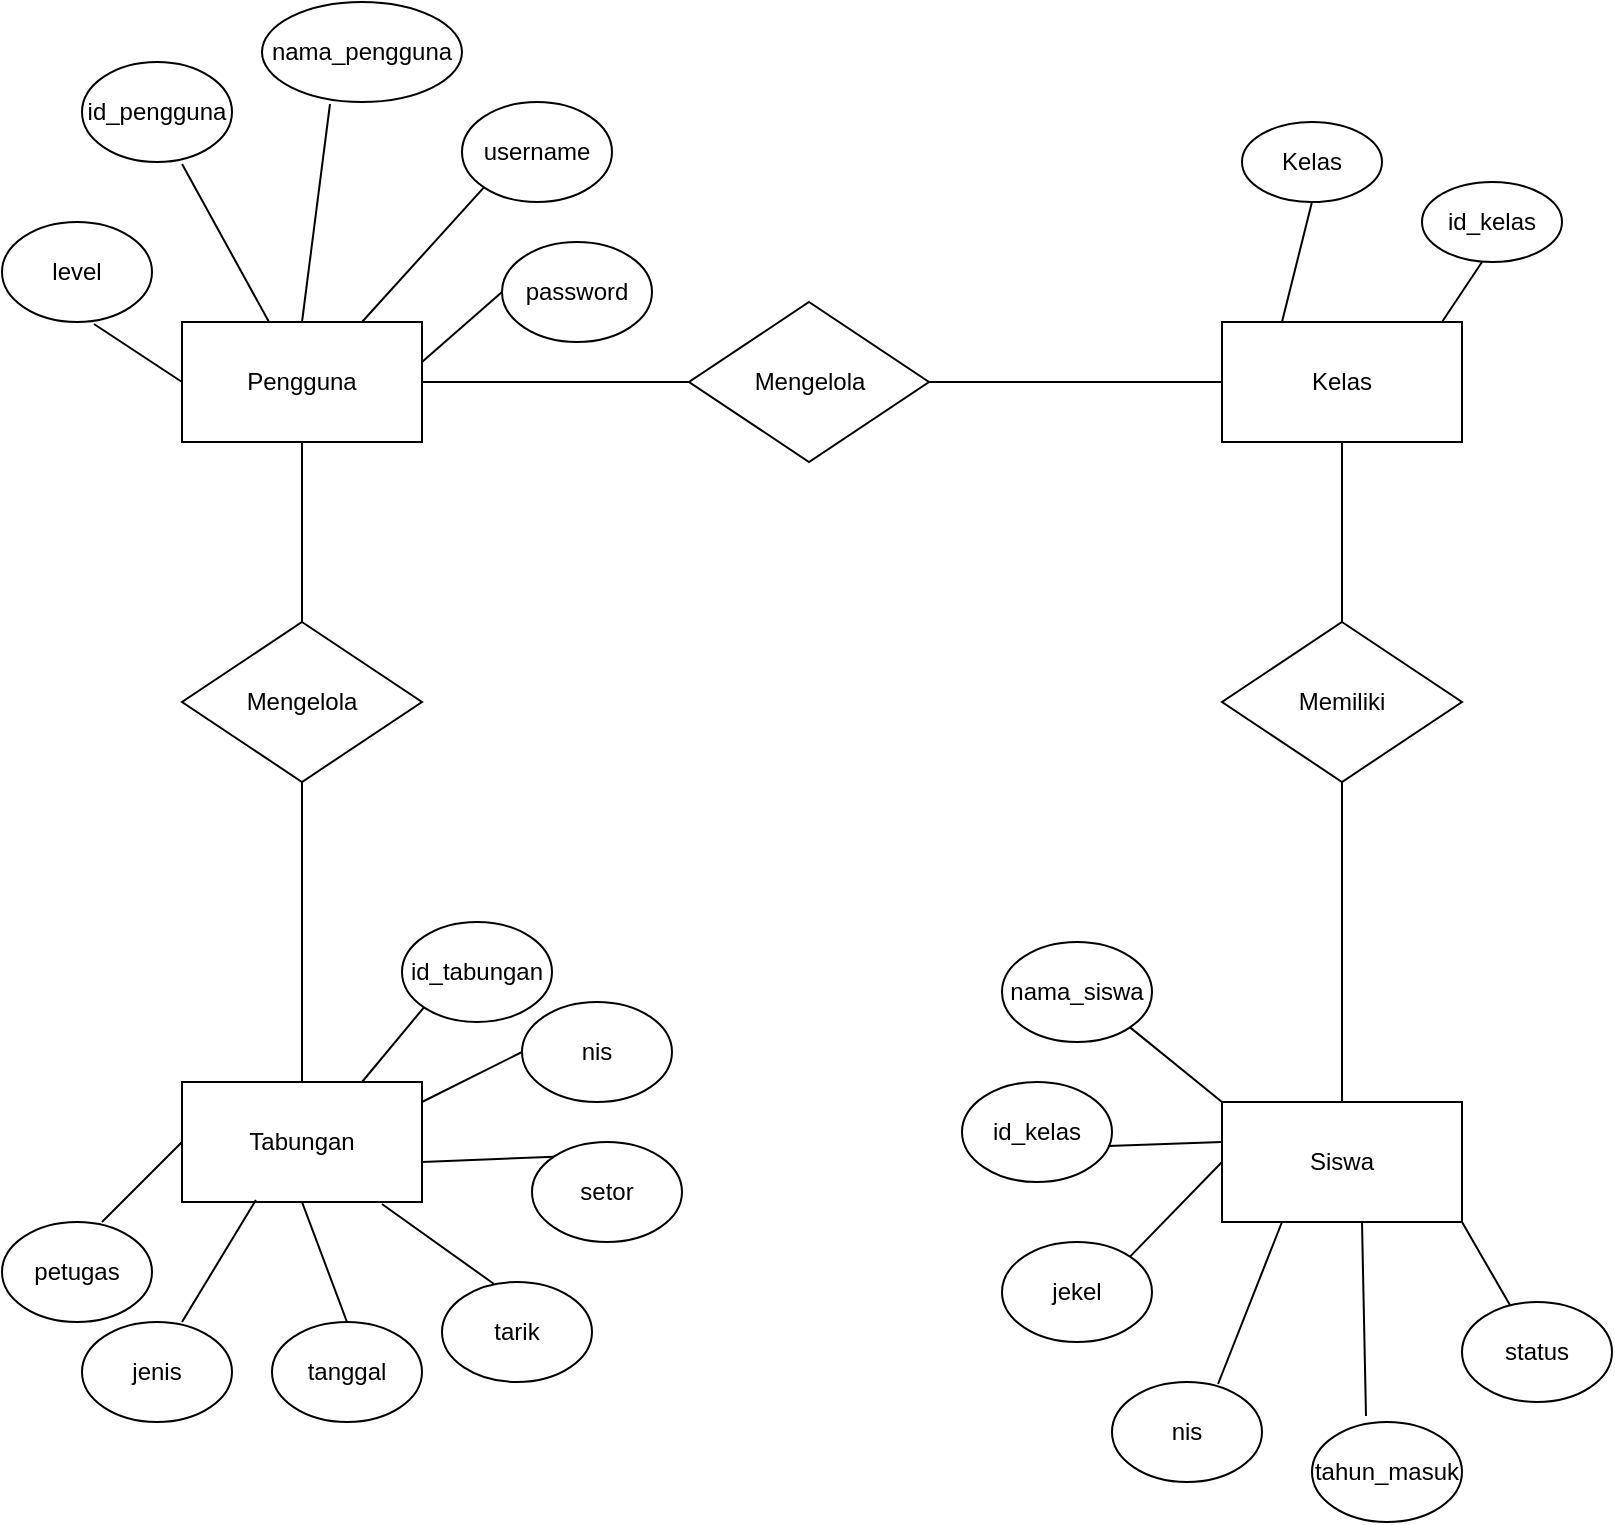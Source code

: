 <mxfile version="21.3.8" type="github">
  <diagram name="Halaman-1" id="HOvxHdizdLHg_QSn6qhK">
    <mxGraphModel dx="1114" dy="567" grid="1" gridSize="10" guides="1" tooltips="1" connect="1" arrows="1" fold="1" page="1" pageScale="1" pageWidth="827" pageHeight="1169" math="0" shadow="0">
      <root>
        <mxCell id="0" />
        <mxCell id="1" parent="0" />
        <mxCell id="ZYycfievlLOPaYGQ_O7F-1" value="Kelas" style="rounded=0;whiteSpace=wrap;html=1;" vertex="1" parent="1">
          <mxGeometry x="620" y="370" width="120" height="60" as="geometry" />
        </mxCell>
        <mxCell id="ZYycfievlLOPaYGQ_O7F-2" value="Siswa" style="rounded=0;whiteSpace=wrap;html=1;" vertex="1" parent="1">
          <mxGeometry x="620" y="760" width="120" height="60" as="geometry" />
        </mxCell>
        <mxCell id="ZYycfievlLOPaYGQ_O7F-3" value="Memiliki" style="rhombus;whiteSpace=wrap;html=1;" vertex="1" parent="1">
          <mxGeometry x="620" y="520" width="120" height="80" as="geometry" />
        </mxCell>
        <mxCell id="ZYycfievlLOPaYGQ_O7F-4" value="Pengguna" style="rounded=0;whiteSpace=wrap;html=1;" vertex="1" parent="1">
          <mxGeometry x="100" y="370" width="120" height="60" as="geometry" />
        </mxCell>
        <mxCell id="ZYycfievlLOPaYGQ_O7F-5" value="Mengelola" style="rhombus;whiteSpace=wrap;html=1;" vertex="1" parent="1">
          <mxGeometry x="353.5" y="360" width="120" height="80" as="geometry" />
        </mxCell>
        <mxCell id="ZYycfievlLOPaYGQ_O7F-6" value="Tabungan" style="rounded=0;whiteSpace=wrap;html=1;" vertex="1" parent="1">
          <mxGeometry x="100" y="750" width="120" height="60" as="geometry" />
        </mxCell>
        <mxCell id="ZYycfievlLOPaYGQ_O7F-7" value="Mengelola" style="rhombus;whiteSpace=wrap;html=1;" vertex="1" parent="1">
          <mxGeometry x="100" y="520" width="120" height="80" as="geometry" />
        </mxCell>
        <mxCell id="ZYycfievlLOPaYGQ_O7F-8" value="" style="endArrow=none;html=1;rounded=0;exitX=1;exitY=0.5;exitDx=0;exitDy=0;entryX=0;entryY=0.5;entryDx=0;entryDy=0;" edge="1" parent="1" source="ZYycfievlLOPaYGQ_O7F-5" target="ZYycfievlLOPaYGQ_O7F-1">
          <mxGeometry width="50" height="50" relative="1" as="geometry">
            <mxPoint x="474" y="390" as="sourcePoint" />
            <mxPoint x="550" y="420" as="targetPoint" />
          </mxGeometry>
        </mxCell>
        <mxCell id="ZYycfievlLOPaYGQ_O7F-9" value="" style="endArrow=none;html=1;rounded=0;entryX=0;entryY=0.5;entryDx=0;entryDy=0;exitX=1;exitY=0.5;exitDx=0;exitDy=0;" edge="1" parent="1" source="ZYycfievlLOPaYGQ_O7F-4" target="ZYycfievlLOPaYGQ_O7F-5">
          <mxGeometry width="50" height="50" relative="1" as="geometry">
            <mxPoint x="250" y="400" as="sourcePoint" />
            <mxPoint x="300" y="350" as="targetPoint" />
          </mxGeometry>
        </mxCell>
        <mxCell id="ZYycfievlLOPaYGQ_O7F-10" value="" style="endArrow=none;html=1;rounded=0;entryX=0.5;entryY=1;entryDx=0;entryDy=0;" edge="1" parent="1" target="ZYycfievlLOPaYGQ_O7F-4">
          <mxGeometry width="50" height="50" relative="1" as="geometry">
            <mxPoint x="160" y="520" as="sourcePoint" />
            <mxPoint x="210" y="470" as="targetPoint" />
          </mxGeometry>
        </mxCell>
        <mxCell id="ZYycfievlLOPaYGQ_O7F-11" value="" style="endArrow=none;html=1;rounded=0;entryX=0.5;entryY=1;entryDx=0;entryDy=0;" edge="1" parent="1" target="ZYycfievlLOPaYGQ_O7F-7">
          <mxGeometry width="50" height="50" relative="1" as="geometry">
            <mxPoint x="160" y="750" as="sourcePoint" />
            <mxPoint x="210" y="700" as="targetPoint" />
          </mxGeometry>
        </mxCell>
        <mxCell id="ZYycfievlLOPaYGQ_O7F-12" value="" style="endArrow=none;html=1;rounded=0;exitX=0.5;exitY=0;exitDx=0;exitDy=0;" edge="1" parent="1" source="ZYycfievlLOPaYGQ_O7F-3">
          <mxGeometry width="50" height="50" relative="1" as="geometry">
            <mxPoint x="630" y="480" as="sourcePoint" />
            <mxPoint x="680" y="430" as="targetPoint" />
          </mxGeometry>
        </mxCell>
        <mxCell id="ZYycfievlLOPaYGQ_O7F-13" value="" style="endArrow=none;html=1;rounded=0;entryX=0.5;entryY=1;entryDx=0;entryDy=0;" edge="1" parent="1" target="ZYycfievlLOPaYGQ_O7F-3">
          <mxGeometry width="50" height="50" relative="1" as="geometry">
            <mxPoint x="680" y="760" as="sourcePoint" />
            <mxPoint x="730" y="710" as="targetPoint" />
          </mxGeometry>
        </mxCell>
        <mxCell id="ZYycfievlLOPaYGQ_O7F-14" value="Kelas" style="ellipse;whiteSpace=wrap;html=1;" vertex="1" parent="1">
          <mxGeometry x="630" y="270" width="70" height="40" as="geometry" />
        </mxCell>
        <mxCell id="ZYycfievlLOPaYGQ_O7F-15" value="id_kelas" style="ellipse;whiteSpace=wrap;html=1;" vertex="1" parent="1">
          <mxGeometry x="720" y="300" width="70" height="40" as="geometry" />
        </mxCell>
        <mxCell id="ZYycfievlLOPaYGQ_O7F-16" value="nama_siswa" style="ellipse;whiteSpace=wrap;html=1;" vertex="1" parent="1">
          <mxGeometry x="510" y="680" width="75" height="50" as="geometry" />
        </mxCell>
        <mxCell id="ZYycfievlLOPaYGQ_O7F-17" value="id_kelas" style="ellipse;whiteSpace=wrap;html=1;" vertex="1" parent="1">
          <mxGeometry x="490" y="750" width="75" height="50" as="geometry" />
        </mxCell>
        <mxCell id="ZYycfievlLOPaYGQ_O7F-18" value="jekel" style="ellipse;whiteSpace=wrap;html=1;" vertex="1" parent="1">
          <mxGeometry x="510" y="830" width="75" height="50" as="geometry" />
        </mxCell>
        <mxCell id="ZYycfievlLOPaYGQ_O7F-19" value="nis" style="ellipse;whiteSpace=wrap;html=1;" vertex="1" parent="1">
          <mxGeometry x="565" y="900" width="75" height="50" as="geometry" />
        </mxCell>
        <mxCell id="ZYycfievlLOPaYGQ_O7F-20" value="tahun_masuk" style="ellipse;whiteSpace=wrap;html=1;" vertex="1" parent="1">
          <mxGeometry x="665" y="920" width="75" height="50" as="geometry" />
        </mxCell>
        <mxCell id="ZYycfievlLOPaYGQ_O7F-21" value="status" style="ellipse;whiteSpace=wrap;html=1;" vertex="1" parent="1">
          <mxGeometry x="740" y="860" width="75" height="50" as="geometry" />
        </mxCell>
        <mxCell id="ZYycfievlLOPaYGQ_O7F-22" value="password" style="ellipse;whiteSpace=wrap;html=1;" vertex="1" parent="1">
          <mxGeometry x="260" y="330" width="75" height="50" as="geometry" />
        </mxCell>
        <mxCell id="ZYycfievlLOPaYGQ_O7F-23" value="username" style="ellipse;whiteSpace=wrap;html=1;" vertex="1" parent="1">
          <mxGeometry x="240" y="260" width="75" height="50" as="geometry" />
        </mxCell>
        <mxCell id="ZYycfievlLOPaYGQ_O7F-24" value="nama_pengguna" style="ellipse;whiteSpace=wrap;html=1;" vertex="1" parent="1">
          <mxGeometry x="140" y="210" width="100" height="50" as="geometry" />
        </mxCell>
        <mxCell id="ZYycfievlLOPaYGQ_O7F-25" value="id_pengguna" style="ellipse;whiteSpace=wrap;html=1;" vertex="1" parent="1">
          <mxGeometry x="50" y="240" width="75" height="50" as="geometry" />
        </mxCell>
        <mxCell id="ZYycfievlLOPaYGQ_O7F-26" value="level" style="ellipse;whiteSpace=wrap;html=1;" vertex="1" parent="1">
          <mxGeometry x="10" y="320" width="75" height="50" as="geometry" />
        </mxCell>
        <mxCell id="ZYycfievlLOPaYGQ_O7F-28" value="id_tabungan" style="ellipse;whiteSpace=wrap;html=1;" vertex="1" parent="1">
          <mxGeometry x="210" y="670" width="75" height="50" as="geometry" />
        </mxCell>
        <mxCell id="ZYycfievlLOPaYGQ_O7F-29" value="nis" style="ellipse;whiteSpace=wrap;html=1;" vertex="1" parent="1">
          <mxGeometry x="270" y="710" width="75" height="50" as="geometry" />
        </mxCell>
        <mxCell id="ZYycfievlLOPaYGQ_O7F-30" value="setor" style="ellipse;whiteSpace=wrap;html=1;" vertex="1" parent="1">
          <mxGeometry x="275" y="780" width="75" height="50" as="geometry" />
        </mxCell>
        <mxCell id="ZYycfievlLOPaYGQ_O7F-31" value="tarik" style="ellipse;whiteSpace=wrap;html=1;" vertex="1" parent="1">
          <mxGeometry x="230" y="850" width="75" height="50" as="geometry" />
        </mxCell>
        <mxCell id="ZYycfievlLOPaYGQ_O7F-32" value="tanggal" style="ellipse;whiteSpace=wrap;html=1;" vertex="1" parent="1">
          <mxGeometry x="145" y="870" width="75" height="50" as="geometry" />
        </mxCell>
        <mxCell id="ZYycfievlLOPaYGQ_O7F-33" value="jenis" style="ellipse;whiteSpace=wrap;html=1;" vertex="1" parent="1">
          <mxGeometry x="50" y="870" width="75" height="50" as="geometry" />
        </mxCell>
        <mxCell id="ZYycfievlLOPaYGQ_O7F-34" value="petugas" style="ellipse;whiteSpace=wrap;html=1;" vertex="1" parent="1">
          <mxGeometry x="10" y="820" width="75" height="50" as="geometry" />
        </mxCell>
        <mxCell id="ZYycfievlLOPaYGQ_O7F-35" value="" style="endArrow=none;html=1;rounded=0;exitX=0.25;exitY=0;exitDx=0;exitDy=0;" edge="1" parent="1" source="ZYycfievlLOPaYGQ_O7F-1">
          <mxGeometry width="50" height="50" relative="1" as="geometry">
            <mxPoint x="615" y="360" as="sourcePoint" />
            <mxPoint x="665" y="310" as="targetPoint" />
          </mxGeometry>
        </mxCell>
        <mxCell id="ZYycfievlLOPaYGQ_O7F-36" value="" style="endArrow=none;html=1;rounded=0;" edge="1" parent="1">
          <mxGeometry width="50" height="50" relative="1" as="geometry">
            <mxPoint x="730" y="370" as="sourcePoint" />
            <mxPoint x="750" y="340" as="targetPoint" />
          </mxGeometry>
        </mxCell>
        <mxCell id="ZYycfievlLOPaYGQ_O7F-37" value="" style="endArrow=none;html=1;rounded=0;entryX=0;entryY=0.5;entryDx=0;entryDy=0;" edge="1" parent="1" target="ZYycfievlLOPaYGQ_O7F-22">
          <mxGeometry width="50" height="50" relative="1" as="geometry">
            <mxPoint x="220" y="390" as="sourcePoint" />
            <mxPoint x="270" y="340" as="targetPoint" />
          </mxGeometry>
        </mxCell>
        <mxCell id="ZYycfievlLOPaYGQ_O7F-38" value="" style="endArrow=none;html=1;rounded=0;entryX=0;entryY=1;entryDx=0;entryDy=0;" edge="1" parent="1" target="ZYycfievlLOPaYGQ_O7F-23">
          <mxGeometry width="50" height="50" relative="1" as="geometry">
            <mxPoint x="190" y="370" as="sourcePoint" />
            <mxPoint x="240" y="320" as="targetPoint" />
          </mxGeometry>
        </mxCell>
        <mxCell id="ZYycfievlLOPaYGQ_O7F-39" value="" style="endArrow=none;html=1;rounded=0;entryX=0.34;entryY=1.02;entryDx=0;entryDy=0;entryPerimeter=0;" edge="1" parent="1" target="ZYycfievlLOPaYGQ_O7F-24">
          <mxGeometry width="50" height="50" relative="1" as="geometry">
            <mxPoint x="160" y="370" as="sourcePoint" />
            <mxPoint x="210" y="320" as="targetPoint" />
          </mxGeometry>
        </mxCell>
        <mxCell id="ZYycfievlLOPaYGQ_O7F-40" value="" style="endArrow=none;html=1;rounded=0;entryX=0.667;entryY=1.02;entryDx=0;entryDy=0;entryPerimeter=0;" edge="1" parent="1" source="ZYycfievlLOPaYGQ_O7F-4" target="ZYycfievlLOPaYGQ_O7F-25">
          <mxGeometry width="50" height="50" relative="1" as="geometry">
            <mxPoint x="125" y="370" as="sourcePoint" />
            <mxPoint x="175" y="320" as="targetPoint" />
          </mxGeometry>
        </mxCell>
        <mxCell id="ZYycfievlLOPaYGQ_O7F-41" value="" style="endArrow=none;html=1;rounded=0;exitX=0.613;exitY=1.02;exitDx=0;exitDy=0;exitPerimeter=0;" edge="1" parent="1" source="ZYycfievlLOPaYGQ_O7F-26">
          <mxGeometry width="50" height="50" relative="1" as="geometry">
            <mxPoint x="50" y="450" as="sourcePoint" />
            <mxPoint x="100" y="400" as="targetPoint" />
          </mxGeometry>
        </mxCell>
        <mxCell id="ZYycfievlLOPaYGQ_O7F-42" value="" style="endArrow=none;html=1;rounded=0;exitX=1;exitY=1;exitDx=0;exitDy=0;" edge="1" parent="1" source="ZYycfievlLOPaYGQ_O7F-16">
          <mxGeometry width="50" height="50" relative="1" as="geometry">
            <mxPoint x="570" y="810" as="sourcePoint" />
            <mxPoint x="620" y="760" as="targetPoint" />
          </mxGeometry>
        </mxCell>
        <mxCell id="ZYycfievlLOPaYGQ_O7F-43" value="" style="endArrow=none;html=1;rounded=0;exitX=0.973;exitY=0.64;exitDx=0;exitDy=0;exitPerimeter=0;" edge="1" parent="1" source="ZYycfievlLOPaYGQ_O7F-17">
          <mxGeometry width="50" height="50" relative="1" as="geometry">
            <mxPoint x="570" y="830" as="sourcePoint" />
            <mxPoint x="620" y="780" as="targetPoint" />
          </mxGeometry>
        </mxCell>
        <mxCell id="ZYycfievlLOPaYGQ_O7F-44" value="" style="endArrow=none;html=1;rounded=0;exitX=1;exitY=0;exitDx=0;exitDy=0;" edge="1" parent="1" source="ZYycfievlLOPaYGQ_O7F-18">
          <mxGeometry width="50" height="50" relative="1" as="geometry">
            <mxPoint x="570" y="840" as="sourcePoint" />
            <mxPoint x="620" y="790" as="targetPoint" />
          </mxGeometry>
        </mxCell>
        <mxCell id="ZYycfievlLOPaYGQ_O7F-45" value="" style="endArrow=none;html=1;rounded=0;exitX=0.707;exitY=0.02;exitDx=0;exitDy=0;exitPerimeter=0;" edge="1" parent="1" source="ZYycfievlLOPaYGQ_O7F-19">
          <mxGeometry width="50" height="50" relative="1" as="geometry">
            <mxPoint x="600" y="870" as="sourcePoint" />
            <mxPoint x="650" y="820" as="targetPoint" />
          </mxGeometry>
        </mxCell>
        <mxCell id="ZYycfievlLOPaYGQ_O7F-46" value="" style="endArrow=none;html=1;rounded=0;exitX=0.36;exitY=-0.06;exitDx=0;exitDy=0;exitPerimeter=0;" edge="1" parent="1" source="ZYycfievlLOPaYGQ_O7F-20">
          <mxGeometry width="50" height="50" relative="1" as="geometry">
            <mxPoint x="640" y="870" as="sourcePoint" />
            <mxPoint x="690" y="820" as="targetPoint" />
          </mxGeometry>
        </mxCell>
        <mxCell id="ZYycfievlLOPaYGQ_O7F-47" value="" style="endArrow=none;html=1;rounded=0;" edge="1" parent="1" source="ZYycfievlLOPaYGQ_O7F-21">
          <mxGeometry width="50" height="50" relative="1" as="geometry">
            <mxPoint x="690" y="870" as="sourcePoint" />
            <mxPoint x="740" y="820" as="targetPoint" />
          </mxGeometry>
        </mxCell>
        <mxCell id="ZYycfievlLOPaYGQ_O7F-48" value="" style="endArrow=none;html=1;rounded=0;entryX=0;entryY=1;entryDx=0;entryDy=0;" edge="1" parent="1" target="ZYycfievlLOPaYGQ_O7F-28">
          <mxGeometry width="50" height="50" relative="1" as="geometry">
            <mxPoint x="190" y="750" as="sourcePoint" />
            <mxPoint x="240" y="700" as="targetPoint" />
          </mxGeometry>
        </mxCell>
        <mxCell id="ZYycfievlLOPaYGQ_O7F-49" value="" style="endArrow=none;html=1;rounded=0;entryX=0;entryY=0.5;entryDx=0;entryDy=0;" edge="1" parent="1" target="ZYycfievlLOPaYGQ_O7F-29">
          <mxGeometry width="50" height="50" relative="1" as="geometry">
            <mxPoint x="220" y="760" as="sourcePoint" />
            <mxPoint x="270" y="710" as="targetPoint" />
          </mxGeometry>
        </mxCell>
        <mxCell id="ZYycfievlLOPaYGQ_O7F-50" value="" style="endArrow=none;html=1;rounded=0;entryX=0;entryY=0;entryDx=0;entryDy=0;" edge="1" parent="1" target="ZYycfievlLOPaYGQ_O7F-30">
          <mxGeometry width="50" height="50" relative="1" as="geometry">
            <mxPoint x="220" y="790" as="sourcePoint" />
            <mxPoint x="270" y="740" as="targetPoint" />
          </mxGeometry>
        </mxCell>
        <mxCell id="ZYycfievlLOPaYGQ_O7F-51" value="" style="endArrow=none;html=1;rounded=0;entryX=0.347;entryY=0.02;entryDx=0;entryDy=0;entryPerimeter=0;exitX=0.833;exitY=1.017;exitDx=0;exitDy=0;exitPerimeter=0;" edge="1" parent="1" source="ZYycfievlLOPaYGQ_O7F-6" target="ZYycfievlLOPaYGQ_O7F-31">
          <mxGeometry width="50" height="50" relative="1" as="geometry">
            <mxPoint x="200" y="815" as="sourcePoint" />
            <mxPoint x="250" y="765" as="targetPoint" />
          </mxGeometry>
        </mxCell>
        <mxCell id="ZYycfievlLOPaYGQ_O7F-52" value="" style="endArrow=none;html=1;rounded=0;entryX=0.5;entryY=0;entryDx=0;entryDy=0;exitX=0.5;exitY=1;exitDx=0;exitDy=0;" edge="1" parent="1" source="ZYycfievlLOPaYGQ_O7F-6" target="ZYycfievlLOPaYGQ_O7F-32">
          <mxGeometry width="50" height="50" relative="1" as="geometry">
            <mxPoint x="130" y="850" as="sourcePoint" />
            <mxPoint x="180" y="800" as="targetPoint" />
          </mxGeometry>
        </mxCell>
        <mxCell id="ZYycfievlLOPaYGQ_O7F-53" value="" style="endArrow=none;html=1;rounded=0;entryX=0.308;entryY=0.983;entryDx=0;entryDy=0;entryPerimeter=0;" edge="1" parent="1" target="ZYycfievlLOPaYGQ_O7F-6">
          <mxGeometry width="50" height="50" relative="1" as="geometry">
            <mxPoint x="100" y="870" as="sourcePoint" />
            <mxPoint x="150" y="820" as="targetPoint" />
          </mxGeometry>
        </mxCell>
        <mxCell id="ZYycfievlLOPaYGQ_O7F-54" value="" style="endArrow=none;html=1;rounded=0;entryX=0;entryY=0.5;entryDx=0;entryDy=0;" edge="1" parent="1" target="ZYycfievlLOPaYGQ_O7F-6">
          <mxGeometry width="50" height="50" relative="1" as="geometry">
            <mxPoint x="60" y="820" as="sourcePoint" />
            <mxPoint x="110" y="770" as="targetPoint" />
          </mxGeometry>
        </mxCell>
      </root>
    </mxGraphModel>
  </diagram>
</mxfile>
